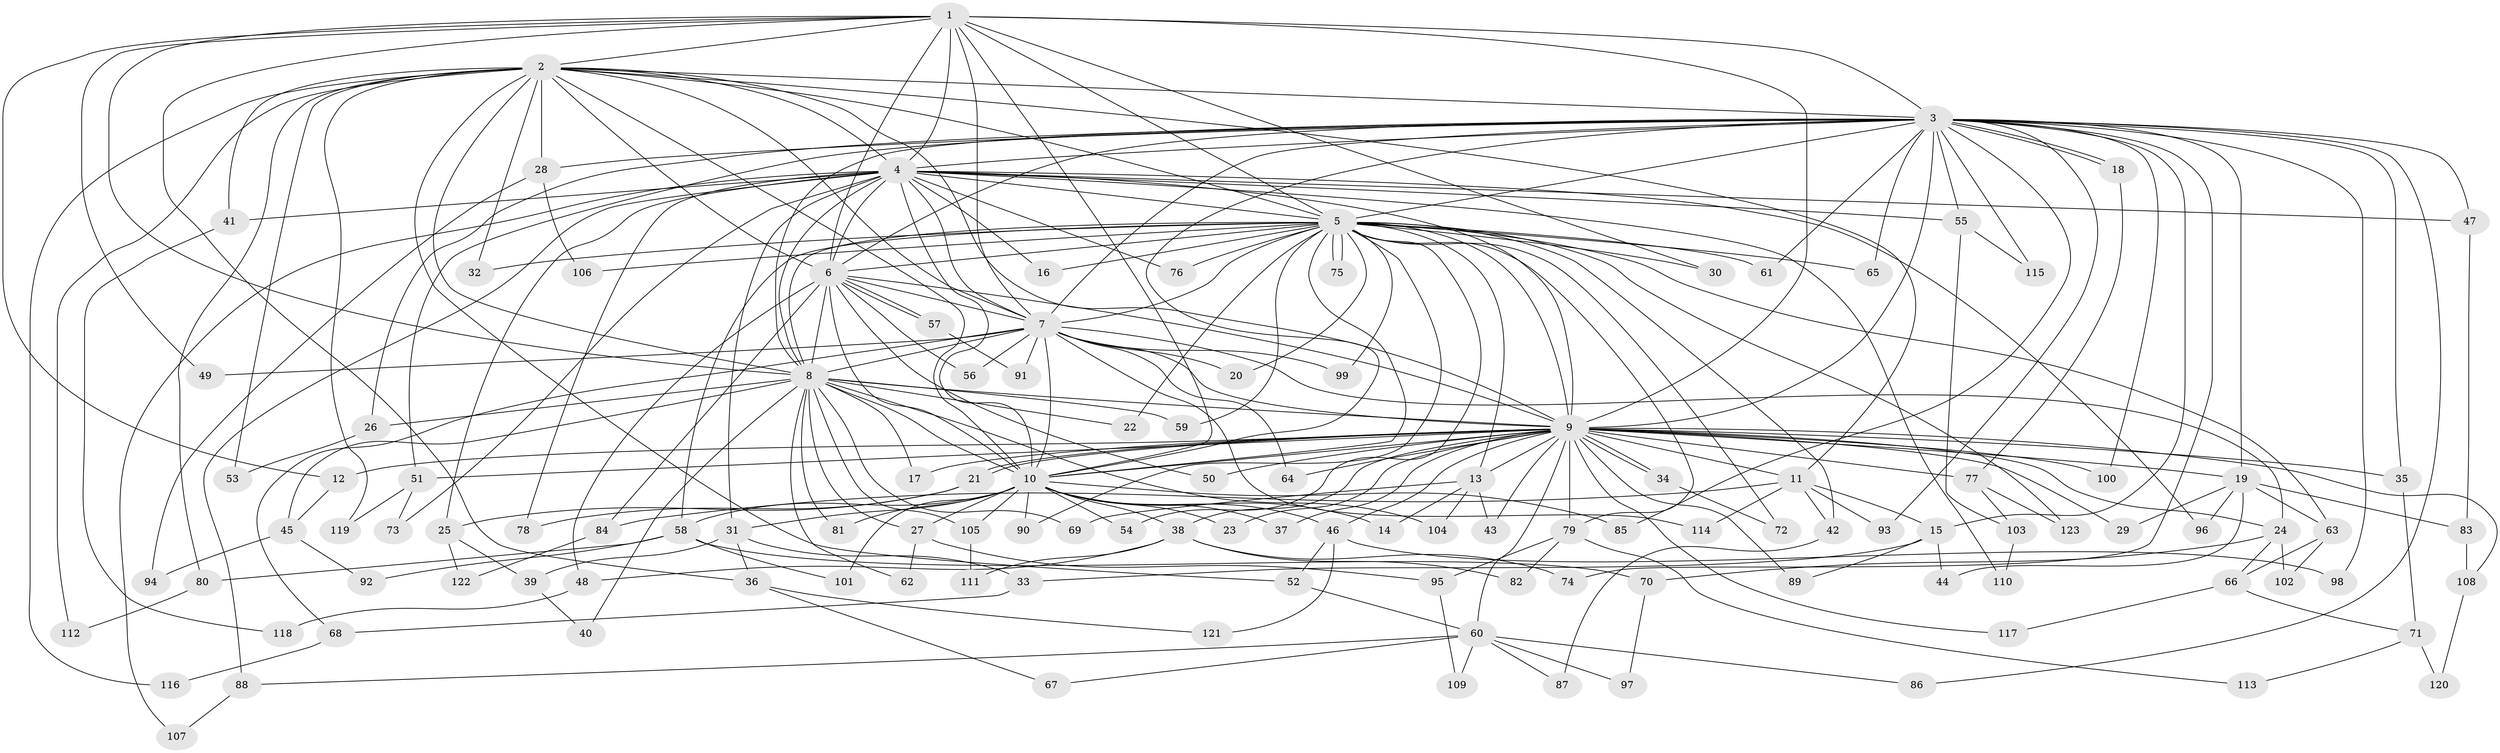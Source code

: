 // Generated by graph-tools (version 1.1) at 2025/44/03/09/25 04:44:20]
// undirected, 123 vertices, 271 edges
graph export_dot {
graph [start="1"]
  node [color=gray90,style=filled];
  1;
  2;
  3;
  4;
  5;
  6;
  7;
  8;
  9;
  10;
  11;
  12;
  13;
  14;
  15;
  16;
  17;
  18;
  19;
  20;
  21;
  22;
  23;
  24;
  25;
  26;
  27;
  28;
  29;
  30;
  31;
  32;
  33;
  34;
  35;
  36;
  37;
  38;
  39;
  40;
  41;
  42;
  43;
  44;
  45;
  46;
  47;
  48;
  49;
  50;
  51;
  52;
  53;
  54;
  55;
  56;
  57;
  58;
  59;
  60;
  61;
  62;
  63;
  64;
  65;
  66;
  67;
  68;
  69;
  70;
  71;
  72;
  73;
  74;
  75;
  76;
  77;
  78;
  79;
  80;
  81;
  82;
  83;
  84;
  85;
  86;
  87;
  88;
  89;
  90;
  91;
  92;
  93;
  94;
  95;
  96;
  97;
  98;
  99;
  100;
  101;
  102;
  103;
  104;
  105;
  106;
  107;
  108;
  109;
  110;
  111;
  112;
  113;
  114;
  115;
  116;
  117;
  118;
  119;
  120;
  121;
  122;
  123;
  1 -- 2;
  1 -- 3;
  1 -- 4;
  1 -- 5;
  1 -- 6;
  1 -- 7;
  1 -- 8;
  1 -- 9;
  1 -- 10;
  1 -- 12;
  1 -- 30;
  1 -- 36;
  1 -- 49;
  2 -- 3;
  2 -- 4;
  2 -- 5;
  2 -- 6;
  2 -- 7;
  2 -- 8;
  2 -- 9;
  2 -- 10;
  2 -- 11;
  2 -- 28;
  2 -- 32;
  2 -- 41;
  2 -- 52;
  2 -- 53;
  2 -- 80;
  2 -- 112;
  2 -- 116;
  2 -- 119;
  3 -- 4;
  3 -- 5;
  3 -- 6;
  3 -- 7;
  3 -- 8;
  3 -- 9;
  3 -- 10;
  3 -- 15;
  3 -- 18;
  3 -- 18;
  3 -- 19;
  3 -- 26;
  3 -- 28;
  3 -- 35;
  3 -- 47;
  3 -- 51;
  3 -- 55;
  3 -- 61;
  3 -- 65;
  3 -- 74;
  3 -- 85;
  3 -- 86;
  3 -- 93;
  3 -- 98;
  3 -- 100;
  3 -- 115;
  4 -- 5;
  4 -- 6;
  4 -- 7;
  4 -- 8;
  4 -- 9;
  4 -- 10;
  4 -- 16;
  4 -- 25;
  4 -- 31;
  4 -- 41;
  4 -- 47;
  4 -- 55;
  4 -- 73;
  4 -- 76;
  4 -- 78;
  4 -- 88;
  4 -- 96;
  4 -- 107;
  4 -- 110;
  5 -- 6;
  5 -- 7;
  5 -- 8;
  5 -- 9;
  5 -- 10;
  5 -- 13;
  5 -- 16;
  5 -- 20;
  5 -- 22;
  5 -- 30;
  5 -- 32;
  5 -- 42;
  5 -- 54;
  5 -- 58;
  5 -- 59;
  5 -- 61;
  5 -- 63;
  5 -- 65;
  5 -- 72;
  5 -- 75;
  5 -- 75;
  5 -- 76;
  5 -- 79;
  5 -- 90;
  5 -- 99;
  5 -- 106;
  5 -- 123;
  6 -- 7;
  6 -- 8;
  6 -- 9;
  6 -- 10;
  6 -- 48;
  6 -- 50;
  6 -- 56;
  6 -- 57;
  6 -- 57;
  6 -- 84;
  7 -- 8;
  7 -- 9;
  7 -- 10;
  7 -- 20;
  7 -- 24;
  7 -- 49;
  7 -- 56;
  7 -- 64;
  7 -- 68;
  7 -- 91;
  7 -- 99;
  7 -- 114;
  8 -- 9;
  8 -- 10;
  8 -- 17;
  8 -- 22;
  8 -- 26;
  8 -- 27;
  8 -- 40;
  8 -- 45;
  8 -- 59;
  8 -- 62;
  8 -- 69;
  8 -- 81;
  8 -- 104;
  8 -- 105;
  9 -- 10;
  9 -- 11;
  9 -- 12;
  9 -- 13;
  9 -- 17;
  9 -- 19;
  9 -- 21;
  9 -- 21;
  9 -- 23;
  9 -- 24;
  9 -- 29;
  9 -- 34;
  9 -- 34;
  9 -- 35;
  9 -- 37;
  9 -- 38;
  9 -- 43;
  9 -- 46;
  9 -- 50;
  9 -- 51;
  9 -- 60;
  9 -- 64;
  9 -- 77;
  9 -- 79;
  9 -- 89;
  9 -- 100;
  9 -- 108;
  9 -- 117;
  10 -- 14;
  10 -- 23;
  10 -- 27;
  10 -- 31;
  10 -- 37;
  10 -- 38;
  10 -- 46;
  10 -- 54;
  10 -- 58;
  10 -- 81;
  10 -- 85;
  10 -- 90;
  10 -- 101;
  10 -- 105;
  11 -- 15;
  11 -- 42;
  11 -- 84;
  11 -- 93;
  11 -- 114;
  12 -- 45;
  13 -- 14;
  13 -- 43;
  13 -- 69;
  13 -- 104;
  15 -- 33;
  15 -- 44;
  15 -- 89;
  18 -- 77;
  19 -- 29;
  19 -- 44;
  19 -- 63;
  19 -- 83;
  19 -- 96;
  21 -- 25;
  21 -- 78;
  24 -- 66;
  24 -- 70;
  24 -- 102;
  25 -- 39;
  25 -- 122;
  26 -- 53;
  27 -- 62;
  27 -- 95;
  28 -- 94;
  28 -- 106;
  31 -- 33;
  31 -- 36;
  31 -- 39;
  33 -- 68;
  34 -- 72;
  35 -- 71;
  36 -- 67;
  36 -- 121;
  38 -- 48;
  38 -- 74;
  38 -- 82;
  38 -- 111;
  39 -- 40;
  41 -- 118;
  42 -- 87;
  45 -- 92;
  45 -- 94;
  46 -- 52;
  46 -- 98;
  46 -- 121;
  47 -- 83;
  48 -- 118;
  51 -- 73;
  51 -- 119;
  52 -- 60;
  55 -- 103;
  55 -- 115;
  57 -- 91;
  58 -- 70;
  58 -- 80;
  58 -- 92;
  58 -- 101;
  60 -- 67;
  60 -- 86;
  60 -- 87;
  60 -- 88;
  60 -- 97;
  60 -- 109;
  63 -- 66;
  63 -- 102;
  66 -- 71;
  66 -- 117;
  68 -- 116;
  70 -- 97;
  71 -- 113;
  71 -- 120;
  77 -- 103;
  77 -- 123;
  79 -- 82;
  79 -- 95;
  79 -- 113;
  80 -- 112;
  83 -- 108;
  84 -- 122;
  88 -- 107;
  95 -- 109;
  103 -- 110;
  105 -- 111;
  108 -- 120;
}
